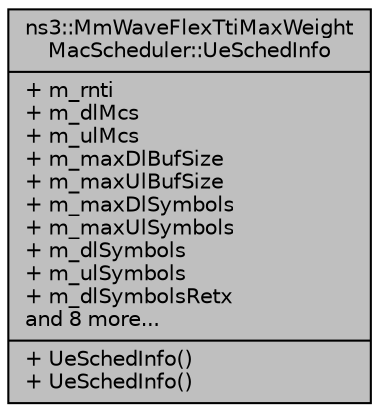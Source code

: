digraph "ns3::MmWaveFlexTtiMaxWeightMacScheduler::UeSchedInfo"
{
  edge [fontname="Helvetica",fontsize="10",labelfontname="Helvetica",labelfontsize="10"];
  node [fontname="Helvetica",fontsize="10",shape=record];
  Node1 [label="{ns3::MmWaveFlexTtiMaxWeight\lMacScheduler::UeSchedInfo\n|+ m_rnti\l+ m_dlMcs\l+ m_ulMcs\l+ m_maxDlBufSize\l+ m_maxUlBufSize\l+ m_maxDlSymbols\l+ m_maxUlSymbols\l+ m_dlSymbols\l+ m_ulSymbols\l+ m_dlSymbolsRetx\land 8 more...\l|+ UeSchedInfo()\l+ UeSchedInfo()\l}",height=0.2,width=0.4,color="black", fillcolor="grey75", style="filled", fontcolor="black"];
}
